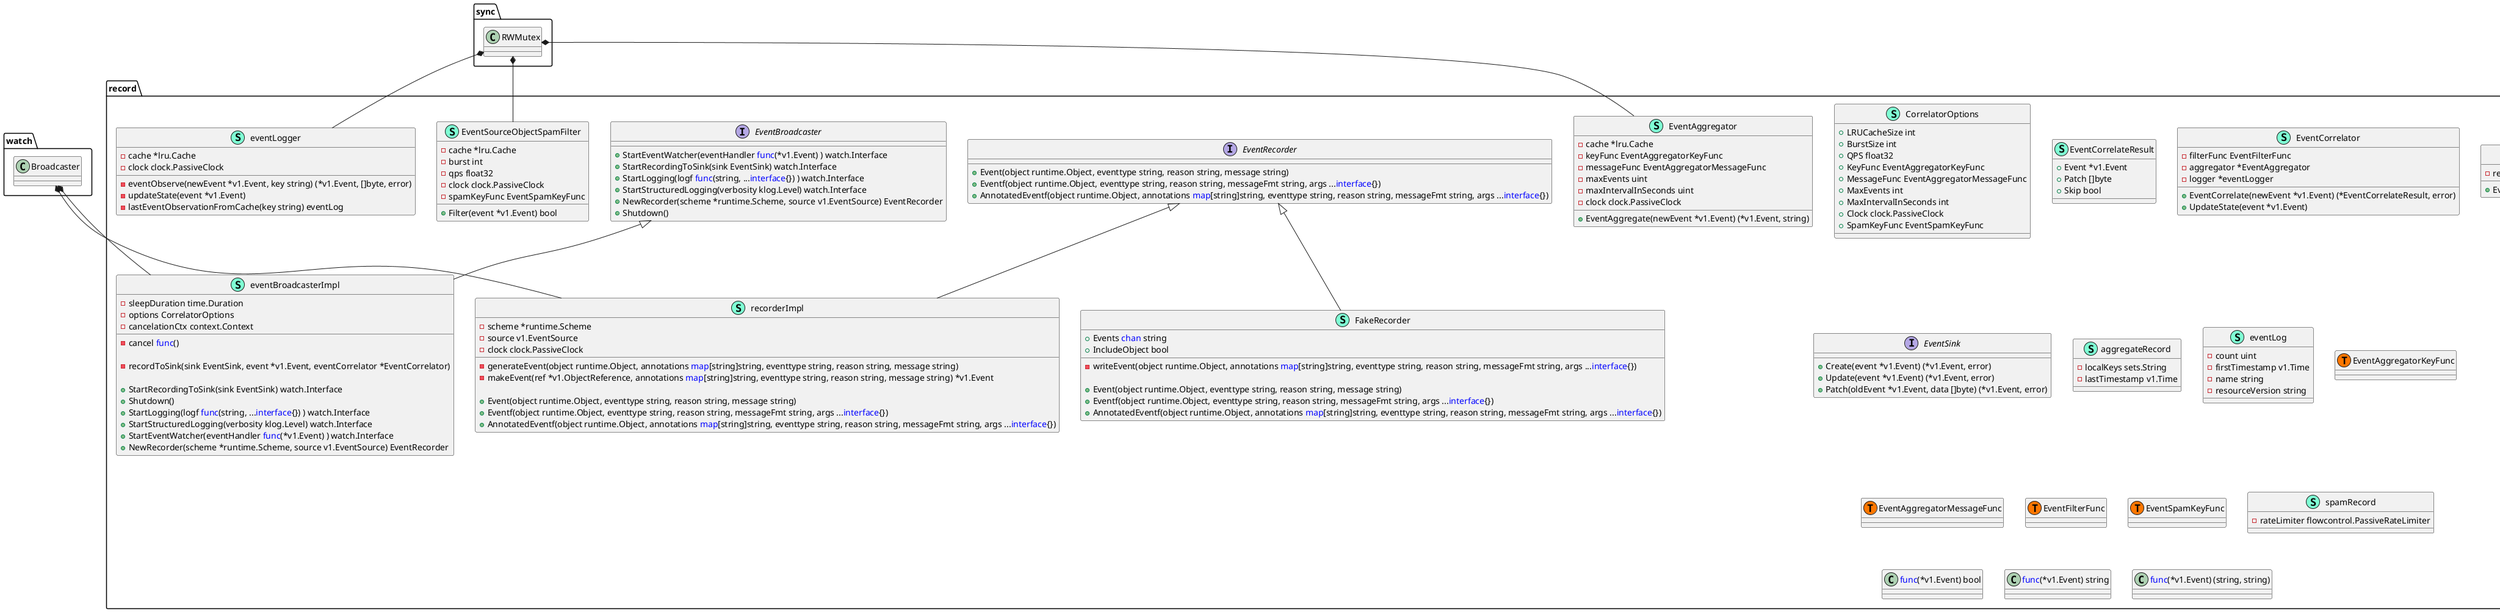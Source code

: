 @startuml
namespace record {
    class CorrelatorOptions << (S,Aquamarine) >> {
        + LRUCacheSize int
        + BurstSize int
        + QPS float32
        + KeyFunc EventAggregatorKeyFunc
        + MessageFunc EventAggregatorMessageFunc
        + MaxEvents int
        + MaxIntervalInSeconds int
        + Clock clock.PassiveClock
        + SpamKeyFunc EventSpamKeyFunc

    }
    class EventAggregator << (S,Aquamarine) >> {
        - cache *lru.Cache
        - keyFunc EventAggregatorKeyFunc
        - messageFunc EventAggregatorMessageFunc
        - maxEvents uint
        - maxIntervalInSeconds uint
        - clock clock.PassiveClock

        + EventAggregate(newEvent *v1.Event) (*v1.Event, string)

    }
    interface EventBroadcaster  {
        + StartEventWatcher(eventHandler <font color=blue>func</font>(*v1.Event) ) watch.Interface
        + StartRecordingToSink(sink EventSink) watch.Interface
        + StartLogging(logf <font color=blue>func</font>(string, ...<font color=blue>interface</font>{}) ) watch.Interface
        + StartStructuredLogging(verbosity klog.Level) watch.Interface
        + NewRecorder(scheme *runtime.Scheme, source v1.EventSource) EventRecorder
        + Shutdown() 

    }
    class EventCorrelateResult << (S,Aquamarine) >> {
        + Event *v1.Event
        + Patch []byte
        + Skip bool

    }
    class EventCorrelator << (S,Aquamarine) >> {
        - filterFunc EventFilterFunc
        - aggregator *EventAggregator
        - logger *eventLogger

        + EventCorrelate(newEvent *v1.Event) (*EventCorrelateResult, error)
        + UpdateState(event *v1.Event) 

    }
    interface EventRecorder  {
        + Event(object runtime.Object, eventtype string, reason string, message string) 
        + Eventf(object runtime.Object, eventtype string, reason string, messageFmt string, args ...<font color=blue>interface</font>{}) 
        + AnnotatedEventf(object runtime.Object, annotations <font color=blue>map</font>[string]string, eventtype string, reason string, messageFmt string, args ...<font color=blue>interface</font>{}) 

    }
    class EventRecorderAdapter << (S,Aquamarine) >> {
        - recorder EventRecorder

        + Eventf(regarding runtime.Object, _ runtime.Object, eventtype string, reason string, action string, note string, args ...<font color=blue>interface</font>{}) 

    }
    interface EventSink  {
        + Create(event *v1.Event) (*v1.Event, error)
        + Update(event *v1.Event) (*v1.Event, error)
        + Patch(oldEvent *v1.Event, data []byte) (*v1.Event, error)

    }
    class EventSourceObjectSpamFilter << (S,Aquamarine) >> {
        - cache *lru.Cache
        - burst int
        - qps float32
        - clock clock.PassiveClock
        - spamKeyFunc EventSpamKeyFunc

        + Filter(event *v1.Event) bool

    }
    class FakeRecorder << (S,Aquamarine) >> {
        + Events <font color=blue>chan</font> string
        + IncludeObject bool

        - writeEvent(object runtime.Object, annotations <font color=blue>map</font>[string]string, eventtype string, reason string, messageFmt string, args ...<font color=blue>interface</font>{}) 

        + Event(object runtime.Object, eventtype string, reason string, message string) 
        + Eventf(object runtime.Object, eventtype string, reason string, messageFmt string, args ...<font color=blue>interface</font>{}) 
        + AnnotatedEventf(object runtime.Object, annotations <font color=blue>map</font>[string]string, eventtype string, reason string, messageFmt string, args ...<font color=blue>interface</font>{}) 

    }
    class aggregateRecord << (S,Aquamarine) >> {
        - localKeys sets.String
        - lastTimestamp v1.Time

    }
    class eventBroadcasterImpl << (S,Aquamarine) >> {
        - sleepDuration time.Duration
        - options CorrelatorOptions
        - cancelationCtx context.Context
        - cancel <font color=blue>func</font>() 

        - recordToSink(sink EventSink, event *v1.Event, eventCorrelator *EventCorrelator) 

        + StartRecordingToSink(sink EventSink) watch.Interface
        + Shutdown() 
        + StartLogging(logf <font color=blue>func</font>(string, ...<font color=blue>interface</font>{}) ) watch.Interface
        + StartStructuredLogging(verbosity klog.Level) watch.Interface
        + StartEventWatcher(eventHandler <font color=blue>func</font>(*v1.Event) ) watch.Interface
        + NewRecorder(scheme *runtime.Scheme, source v1.EventSource) EventRecorder

    }
    class eventLog << (S,Aquamarine) >> {
        - count uint
        - firstTimestamp v1.Time
        - name string
        - resourceVersion string

    }
    class eventLogger << (S,Aquamarine) >> {
        - cache *lru.Cache
        - clock clock.PassiveClock

        - eventObserve(newEvent *v1.Event, key string) (*v1.Event, []byte, error)
        - updateState(event *v1.Event) 
        - lastEventObservationFromCache(key string) eventLog

    }
    class record.EventAggregatorKeyFunc << (T, #FF7700) >>  {
    }
    class record.EventAggregatorMessageFunc << (T, #FF7700) >>  {
    }
    class record.EventFilterFunc << (T, #FF7700) >>  {
    }
    class record.EventSpamKeyFunc << (T, #FF7700) >>  {
    }
    class recorderImpl << (S,Aquamarine) >> {
        - scheme *runtime.Scheme
        - source v1.EventSource
        - clock clock.PassiveClock

        - generateEvent(object runtime.Object, annotations <font color=blue>map</font>[string]string, eventtype string, reason string, message string) 
        - makeEvent(ref *v1.ObjectReference, annotations <font color=blue>map</font>[string]string, eventtype string, reason string, message string) *v1.Event

        + Event(object runtime.Object, eventtype string, reason string, message string) 
        + Eventf(object runtime.Object, eventtype string, reason string, messageFmt string, args ...<font color=blue>interface</font>{}) 
        + AnnotatedEventf(object runtime.Object, annotations <font color=blue>map</font>[string]string, eventtype string, reason string, messageFmt string, args ...<font color=blue>interface</font>{}) 

    }
    class spamRecord << (S,Aquamarine) >> {
        - rateLimiter flowcontrol.PassiveRateLimiter

    }
    class "<font color=blue>func</font>(*v1.Event) bool" as fontcolorbluefuncfontv1Eventbool {
        'This class was created so that we can correctly have an alias pointing to this name. Since it contains dots that can break namespaces
    }
    class "<font color=blue>func</font>(*v1.Event) string" as fontcolorbluefuncfontv1Eventstring {
        'This class was created so that we can correctly have an alias pointing to this name. Since it contains dots that can break namespaces
    }
    class "<font color=blue>func</font>(*v1.Event) (string, string)" as fontcolorbluefuncfontv1Eventstringstring {
        'This class was created so that we can correctly have an alias pointing to this name. Since it contains dots that can break namespaces
    }
}
"sync.RWMutex" *-- "record.EventAggregator"
"sync.RWMutex" *-- "record.EventSourceObjectSpamFilter"
"watch.Broadcaster" *-- "record.eventBroadcasterImpl"
"sync.RWMutex" *-- "record.eventLogger"
"watch.Broadcaster" *-- "record.recorderImpl"

"record.EventRecorder" <|-- "record.FakeRecorder"
"record.EventBroadcaster" <|-- "record.eventBroadcasterImpl"
"record.EventRecorder" <|-- "record.recorderImpl"

@enduml
